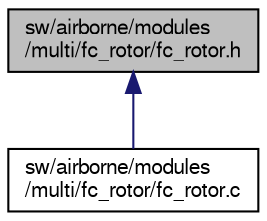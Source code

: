 digraph "sw/airborne/modules/multi/fc_rotor/fc_rotor.h"
{
  edge [fontname="FreeSans",fontsize="10",labelfontname="FreeSans",labelfontsize="10"];
  node [fontname="FreeSans",fontsize="10",shape=record];
  Node1 [label="sw/airborne/modules\l/multi/fc_rotor/fc_rotor.h",height=0.2,width=0.4,color="black", fillcolor="grey75", style="filled", fontcolor="black"];
  Node1 -> Node2 [dir="back",color="midnightblue",fontsize="10",style="solid",fontname="FreeSans"];
  Node2 [label="sw/airborne/modules\l/multi/fc_rotor/fc_rotor.c",height=0.2,width=0.4,color="black", fillcolor="white", style="filled",URL="$fc__rotor_8c.html"];
}

